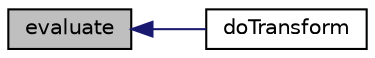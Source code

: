 digraph "evaluate"
{
  bgcolor="transparent";
  edge [fontname="Helvetica",fontsize="10",labelfontname="Helvetica",labelfontsize="10"];
  node [fontname="Helvetica",fontsize="10",shape=record];
  rankdir="LR";
  Node1 [label="evaluate",height=0.2,width=0.4,color="black", fillcolor="grey75", style="filled", fontcolor="black"];
  Node1 -> Node2 [dir="back",color="midnightblue",fontsize="10",style="solid",fontname="Helvetica"];
  Node2 [label="doTransform",height=0.2,width=0.4,color="black",URL="$a01987.html#a090da5e8a71fde37af3b5c374248f6bb",tooltip="Does the patch field perform the transfromation. "];
}
